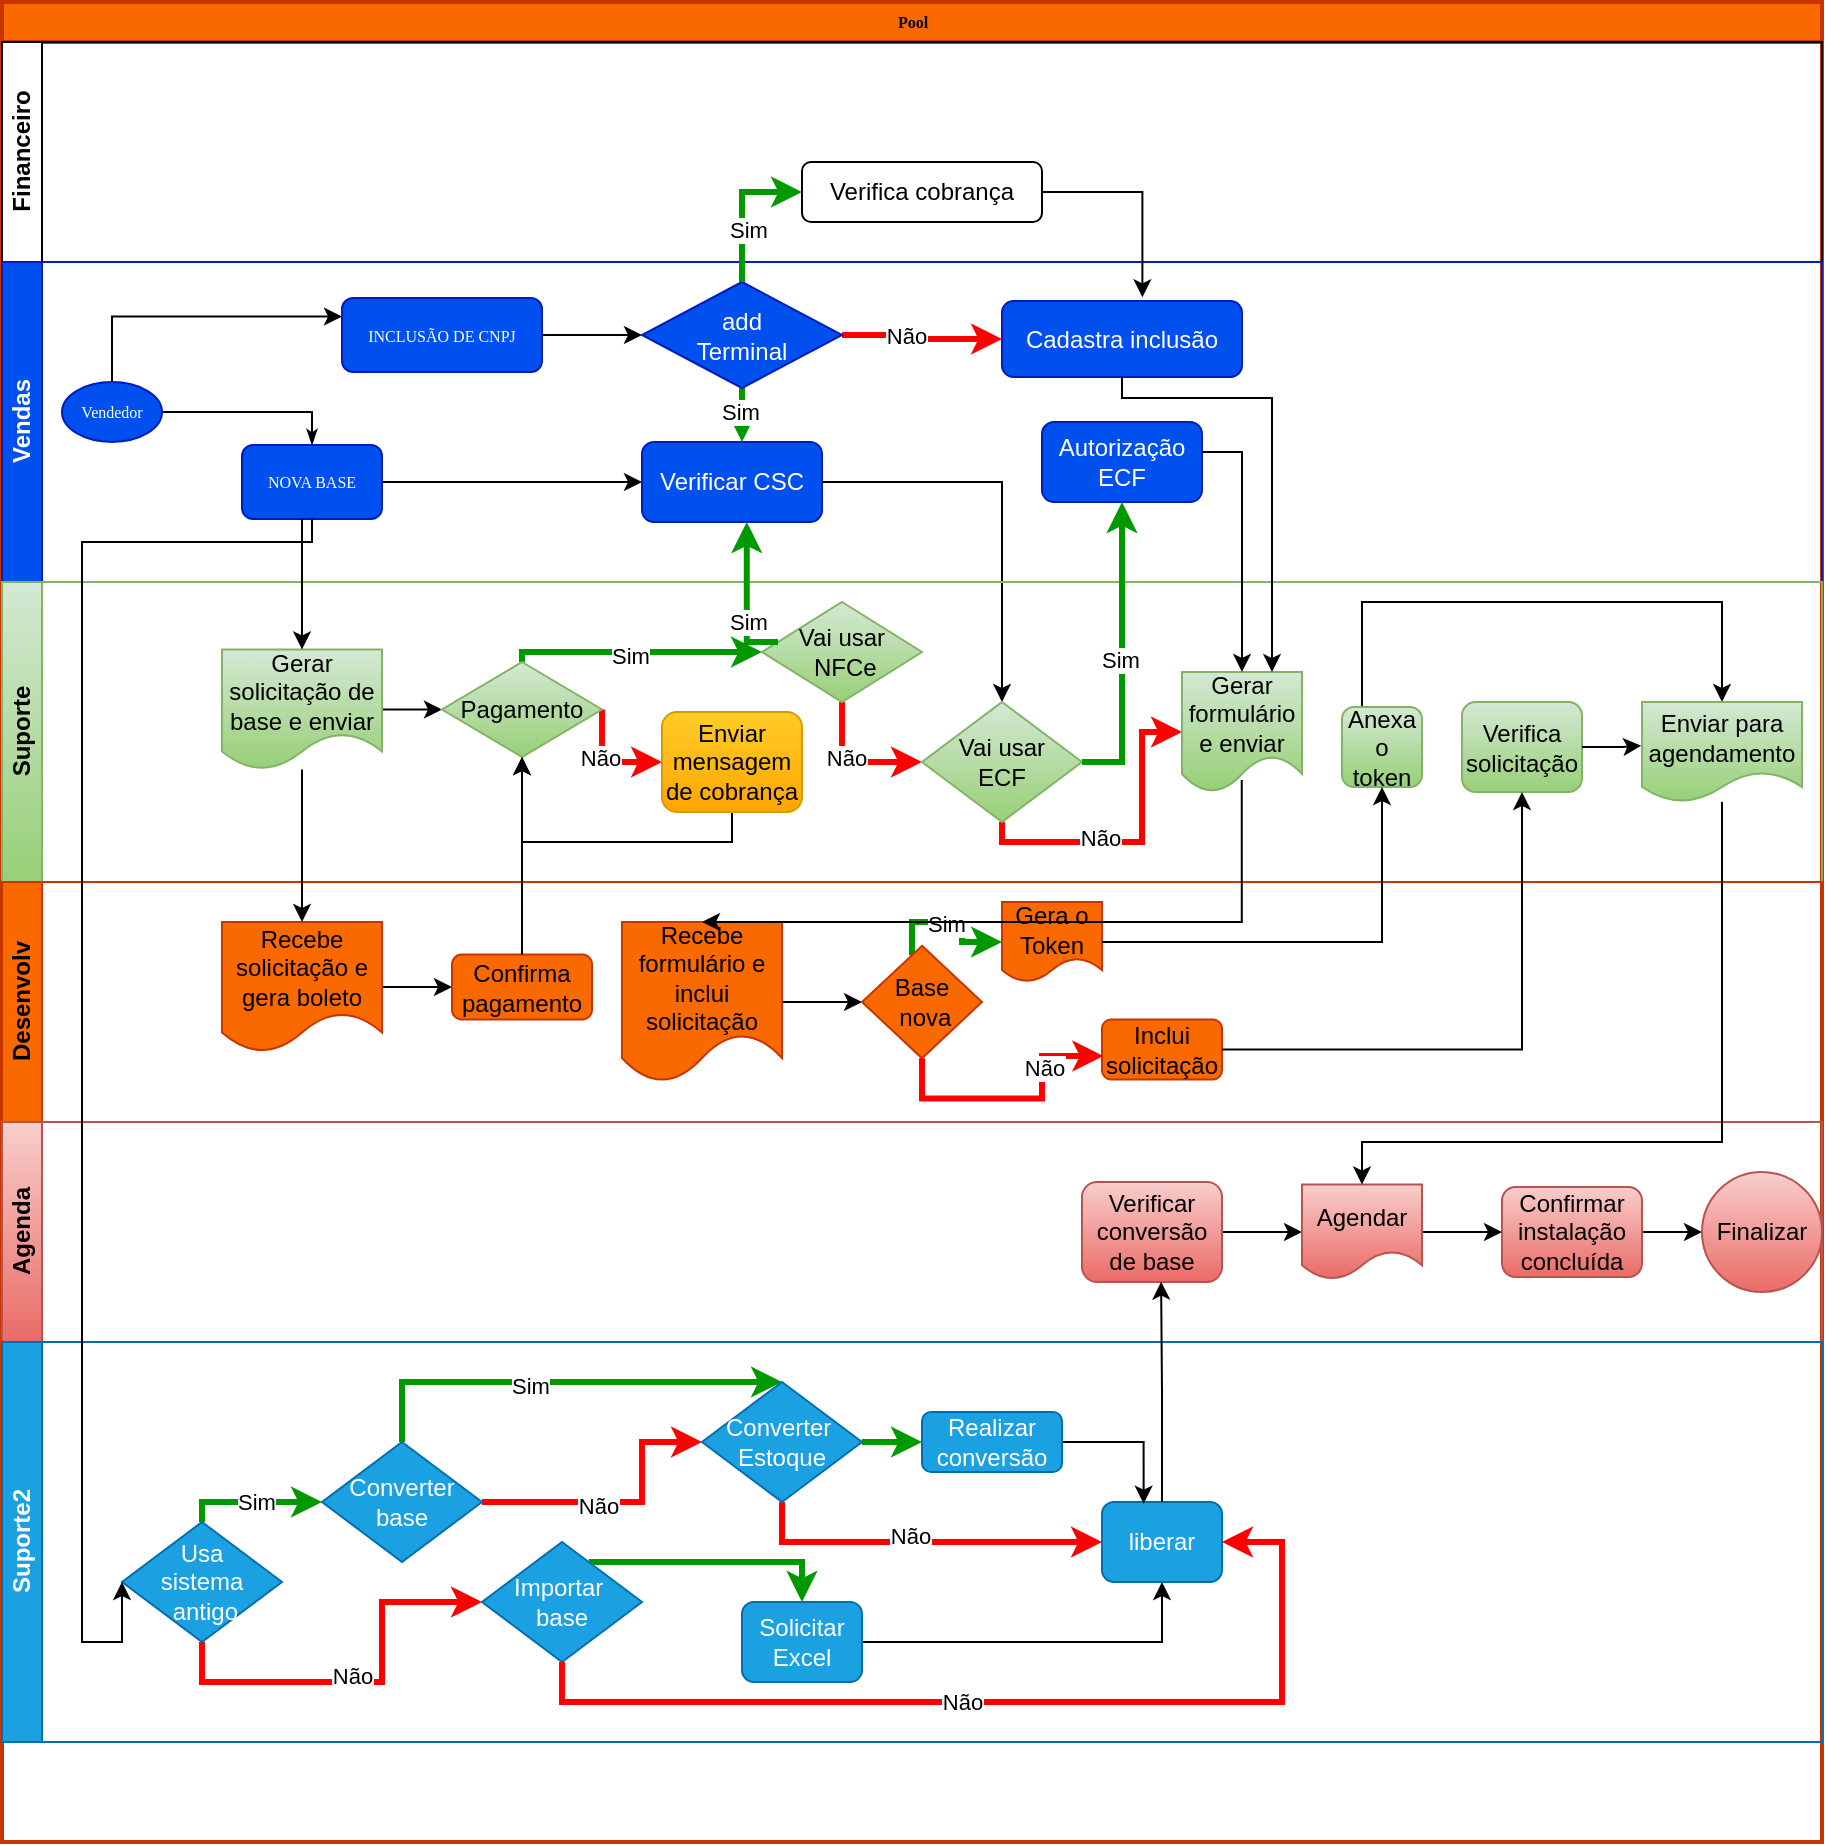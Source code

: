 <mxfile version="22.0.4" type="github">
  <diagram name="Page-1" id="c7488fd3-1785-93aa-aadb-54a6760d102a">
    <mxGraphModel dx="1018" dy="494" grid="1" gridSize="10" guides="1" tooltips="1" connect="1" arrows="1" fold="1" page="1" pageScale="1" pageWidth="1100" pageHeight="850" background="none" math="0" shadow="0">
      <root>
        <mxCell id="0" />
        <mxCell id="1" parent="0" />
        <mxCell id="2b4e8129b02d487f-1" value="Pool" style="swimlane;html=1;childLayout=stackLayout;horizontal=1;startSize=20;horizontalStack=0;rounded=0;shadow=0;labelBackgroundColor=none;strokeWidth=2;fontFamily=Verdana;fontSize=8;align=center;fillColor=#FA6800;fontColor=#000000;strokeColor=#C73500;" parent="1" vertex="1">
          <mxGeometry x="140" y="70" width="910" height="920" as="geometry">
            <mxRectangle x="180" y="70" width="60" height="20" as="alternateBounds" />
          </mxGeometry>
        </mxCell>
        <mxCell id="cbbn3TleY6cBq1pO80VD-13" value="Financeiro" style="swimlane;html=1;startSize=20;horizontal=0;" parent="2b4e8129b02d487f-1" vertex="1">
          <mxGeometry y="20" width="910" height="110" as="geometry" />
        </mxCell>
        <mxCell id="dmcIk-A7aZQFWuHRZlez-15" value="Verifica cobrança" style="rounded=1;whiteSpace=wrap;html=1;" parent="cbbn3TleY6cBq1pO80VD-13" vertex="1">
          <mxGeometry x="400" y="60" width="120" height="30" as="geometry" />
        </mxCell>
        <mxCell id="cbbn3TleY6cBq1pO80VD-1" value="Vendas" style="swimlane;html=1;startSize=20;horizontal=0;fillColor=#0050ef;strokeColor=#001DBC;fontColor=#ffffff;" parent="2b4e8129b02d487f-1" vertex="1">
          <mxGeometry y="130" width="910" height="160" as="geometry" />
        </mxCell>
        <mxCell id="cbbn3TleY6cBq1pO80VD-2" style="edgeStyle=orthogonalEdgeStyle;rounded=0;html=1;labelBackgroundColor=none;startArrow=none;startFill=0;startSize=5;endArrow=classicThin;endFill=1;endSize=5;jettySize=auto;orthogonalLoop=1;strokeWidth=1;fontFamily=Verdana;fontSize=8" parent="cbbn3TleY6cBq1pO80VD-1" source="cbbn3TleY6cBq1pO80VD-3" target="cbbn3TleY6cBq1pO80VD-4" edge="1">
          <mxGeometry relative="1" as="geometry">
            <Array as="points">
              <mxPoint x="155" y="75" />
            </Array>
          </mxGeometry>
        </mxCell>
        <mxCell id="cbbn3TleY6cBq1pO80VD-51" style="edgeStyle=orthogonalEdgeStyle;rounded=0;orthogonalLoop=1;jettySize=auto;html=1;exitX=0.5;exitY=0;exitDx=0;exitDy=0;entryX=0;entryY=0.25;entryDx=0;entryDy=0;" parent="cbbn3TleY6cBq1pO80VD-1" source="cbbn3TleY6cBq1pO80VD-3" target="cbbn3TleY6cBq1pO80VD-6" edge="1">
          <mxGeometry relative="1" as="geometry" />
        </mxCell>
        <mxCell id="cbbn3TleY6cBq1pO80VD-3" value="Vendedor" style="ellipse;whiteSpace=wrap;html=1;rounded=0;shadow=0;labelBackgroundColor=none;strokeWidth=1;fontFamily=Verdana;fontSize=8;align=center;fillColor=#0050ef;strokeColor=#001DBC;fontColor=#ffffff;" parent="cbbn3TleY6cBq1pO80VD-1" vertex="1">
          <mxGeometry x="30" y="60" width="50" height="30" as="geometry" />
        </mxCell>
        <mxCell id="cbbn3TleY6cBq1pO80VD-29" style="edgeStyle=orthogonalEdgeStyle;rounded=0;orthogonalLoop=1;jettySize=auto;html=1;entryX=0;entryY=0.5;entryDx=0;entryDy=0;" parent="cbbn3TleY6cBq1pO80VD-1" source="cbbn3TleY6cBq1pO80VD-4" target="cbbn3TleY6cBq1pO80VD-27" edge="1">
          <mxGeometry relative="1" as="geometry" />
        </mxCell>
        <mxCell id="cbbn3TleY6cBq1pO80VD-4" value="NOVA BASE" style="rounded=1;whiteSpace=wrap;html=1;shadow=0;labelBackgroundColor=none;strokeWidth=1;fontFamily=Verdana;fontSize=8;align=center;fillColor=#0050ef;strokeColor=#001DBC;fontColor=#ffffff;" parent="cbbn3TleY6cBq1pO80VD-1" vertex="1">
          <mxGeometry x="120" y="91.5" width="70" height="37" as="geometry" />
        </mxCell>
        <mxCell id="dmcIk-A7aZQFWuHRZlez-11" style="edgeStyle=orthogonalEdgeStyle;rounded=0;orthogonalLoop=1;jettySize=auto;html=1;entryX=0;entryY=0.5;entryDx=0;entryDy=0;" parent="cbbn3TleY6cBq1pO80VD-1" source="cbbn3TleY6cBq1pO80VD-6" target="dmcIk-A7aZQFWuHRZlez-10" edge="1">
          <mxGeometry relative="1" as="geometry" />
        </mxCell>
        <mxCell id="cbbn3TleY6cBq1pO80VD-6" value="INCLUSÃO DE CNPJ" style="rounded=1;whiteSpace=wrap;html=1;shadow=0;labelBackgroundColor=none;strokeWidth=1;fontFamily=Verdana;fontSize=8;align=center;fillColor=#0050ef;strokeColor=#001DBC;fontColor=#ffffff;" parent="cbbn3TleY6cBq1pO80VD-1" vertex="1">
          <mxGeometry x="170" y="18" width="100" height="37" as="geometry" />
        </mxCell>
        <mxCell id="cbbn3TleY6cBq1pO80VD-27" value="Verificar CSC" style="rounded=1;whiteSpace=wrap;html=1;fillColor=#0050ef;strokeColor=#001DBC;fontColor=#ffffff;" parent="cbbn3TleY6cBq1pO80VD-1" vertex="1">
          <mxGeometry x="320" y="90" width="90" height="40" as="geometry" />
        </mxCell>
        <mxCell id="cbbn3TleY6cBq1pO80VD-28" value="Autorização ECF" style="rounded=1;whiteSpace=wrap;html=1;fillColor=#0050ef;strokeColor=#001DBC;fontColor=#ffffff;" parent="cbbn3TleY6cBq1pO80VD-1" vertex="1">
          <mxGeometry x="520" y="80" width="80" height="40" as="geometry" />
        </mxCell>
        <mxCell id="dmcIk-A7aZQFWuHRZlez-12" style="edgeStyle=orthogonalEdgeStyle;rounded=0;orthogonalLoop=1;jettySize=auto;html=1;exitX=0.5;exitY=1;exitDx=0;exitDy=0;strokeWidth=3;strokeColor=#009900;" parent="cbbn3TleY6cBq1pO80VD-1" source="dmcIk-A7aZQFWuHRZlez-10" target="cbbn3TleY6cBq1pO80VD-27" edge="1">
          <mxGeometry relative="1" as="geometry">
            <Array as="points">
              <mxPoint x="370" y="70" />
              <mxPoint x="370" y="70" />
            </Array>
          </mxGeometry>
        </mxCell>
        <mxCell id="dmcIk-A7aZQFWuHRZlez-13" value="Sim" style="edgeLabel;html=1;align=center;verticalAlign=middle;resizable=0;points=[];" parent="dmcIk-A7aZQFWuHRZlez-12" vertex="1" connectable="0">
          <mxGeometry x="-0.135" y="-1" relative="1" as="geometry">
            <mxPoint as="offset" />
          </mxGeometry>
        </mxCell>
        <mxCell id="dmcIk-A7aZQFWuHRZlez-22" style="edgeStyle=orthogonalEdgeStyle;rounded=0;orthogonalLoop=1;jettySize=auto;html=1;strokeWidth=3;strokeColor=#FF0000;" parent="cbbn3TleY6cBq1pO80VD-1" source="dmcIk-A7aZQFWuHRZlez-10" target="dmcIk-A7aZQFWuHRZlez-21" edge="1">
          <mxGeometry relative="1" as="geometry" />
        </mxCell>
        <mxCell id="dmcIk-A7aZQFWuHRZlez-23" value="Não" style="edgeLabel;html=1;align=center;verticalAlign=middle;resizable=0;points=[];" parent="dmcIk-A7aZQFWuHRZlez-22" vertex="1" connectable="0">
          <mxGeometry x="-0.233" relative="1" as="geometry">
            <mxPoint as="offset" />
          </mxGeometry>
        </mxCell>
        <mxCell id="dmcIk-A7aZQFWuHRZlez-10" value="add&lt;br&gt;Terminal" style="rhombus;whiteSpace=wrap;html=1;fillColor=#0050ef;fontColor=#ffffff;strokeColor=#001DBC;" parent="cbbn3TleY6cBq1pO80VD-1" vertex="1">
          <mxGeometry x="320" y="10" width="100" height="53" as="geometry" />
        </mxCell>
        <mxCell id="dmcIk-A7aZQFWuHRZlez-21" value="Cadastra inclusão" style="rounded=1;whiteSpace=wrap;html=1;fillColor=#0050ef;fontColor=#ffffff;strokeColor=#001DBC;" parent="cbbn3TleY6cBq1pO80VD-1" vertex="1">
          <mxGeometry x="500" y="19.5" width="120" height="38" as="geometry" />
        </mxCell>
        <mxCell id="suQ_DmVQzd3mDS7lB8pJ-2" style="edgeStyle=orthogonalEdgeStyle;rounded=0;orthogonalLoop=1;jettySize=auto;html=1;entryX=0.5;entryY=0;entryDx=0;entryDy=0;" edge="1" parent="cbbn3TleY6cBq1pO80VD-1" source="cbbn3TleY6cBq1pO80VD-27" target="cbbn3TleY6cBq1pO80VD-61">
          <mxGeometry relative="1" as="geometry">
            <Array as="points">
              <mxPoint x="500" y="110" />
            </Array>
          </mxGeometry>
        </mxCell>
        <mxCell id="2b4e8129b02d487f-2" value="Suporte" style="swimlane;html=1;startSize=20;horizontal=0;fillColor=#d5e8d4;strokeColor=#82b366;gradientColor=#97d077;" parent="2b4e8129b02d487f-1" vertex="1">
          <mxGeometry y="290" width="910" height="150" as="geometry" />
        </mxCell>
        <mxCell id="cbbn3TleY6cBq1pO80VD-43" style="edgeStyle=orthogonalEdgeStyle;rounded=0;orthogonalLoop=1;jettySize=auto;html=1;entryX=0;entryY=0.5;entryDx=0;entryDy=0;" parent="2b4e8129b02d487f-2" source="cbbn3TleY6cBq1pO80VD-39" target="cbbn3TleY6cBq1pO80VD-42" edge="1">
          <mxGeometry relative="1" as="geometry" />
        </mxCell>
        <mxCell id="cbbn3TleY6cBq1pO80VD-39" value="Gerar solicitação de base e enviar" style="shape=document;whiteSpace=wrap;html=1;boundedLbl=1;fillColor=#d5e8d4;strokeColor=#82b366;gradientColor=#97d077;" parent="2b4e8129b02d487f-2" vertex="1">
          <mxGeometry x="110" y="33.75" width="80" height="60" as="geometry" />
        </mxCell>
        <mxCell id="cbbn3TleY6cBq1pO80VD-54" style="edgeStyle=orthogonalEdgeStyle;rounded=0;orthogonalLoop=1;jettySize=auto;html=1;exitX=1;exitY=0.5;exitDx=0;exitDy=0;entryX=0;entryY=0.5;entryDx=0;entryDy=0;strokeWidth=3;strokeColor=#ff0000;" parent="2b4e8129b02d487f-2" source="cbbn3TleY6cBq1pO80VD-42" target="cbbn3TleY6cBq1pO80VD-53" edge="1">
          <mxGeometry relative="1" as="geometry">
            <Array as="points">
              <mxPoint x="300" y="90" />
            </Array>
          </mxGeometry>
        </mxCell>
        <mxCell id="cbbn3TleY6cBq1pO80VD-55" value="Não" style="edgeLabel;html=1;align=center;verticalAlign=middle;resizable=0;points=[];" parent="cbbn3TleY6cBq1pO80VD-54" vertex="1" connectable="0">
          <mxGeometry x="-0.157" y="-1" relative="1" as="geometry">
            <mxPoint as="offset" />
          </mxGeometry>
        </mxCell>
        <mxCell id="cbbn3TleY6cBq1pO80VD-60" style="edgeStyle=orthogonalEdgeStyle;rounded=0;orthogonalLoop=1;jettySize=auto;html=1;entryX=0;entryY=0.5;entryDx=0;entryDy=0;strokeWidth=3;strokeColor=#009900;" parent="2b4e8129b02d487f-2" source="cbbn3TleY6cBq1pO80VD-42" target="cbbn3TleY6cBq1pO80VD-56" edge="1">
          <mxGeometry relative="1" as="geometry">
            <Array as="points">
              <mxPoint x="260" y="35" />
            </Array>
          </mxGeometry>
        </mxCell>
        <mxCell id="cbbn3TleY6cBq1pO80VD-104" value="Sim" style="edgeLabel;html=1;align=center;verticalAlign=middle;resizable=0;points=[];" parent="cbbn3TleY6cBq1pO80VD-60" vertex="1" connectable="0">
          <mxGeometry x="-0.061" y="-2" relative="1" as="geometry">
            <mxPoint as="offset" />
          </mxGeometry>
        </mxCell>
        <mxCell id="cbbn3TleY6cBq1pO80VD-42" value="Pagamento" style="rhombus;whiteSpace=wrap;html=1;fillColor=#d5e8d4;strokeColor=#82b366;gradientColor=#97d077;" parent="2b4e8129b02d487f-2" vertex="1">
          <mxGeometry x="220" y="40" width="80" height="47.5" as="geometry" />
        </mxCell>
        <mxCell id="suQ_DmVQzd3mDS7lB8pJ-1" style="edgeStyle=orthogonalEdgeStyle;rounded=0;orthogonalLoop=1;jettySize=auto;html=1;entryX=0.5;entryY=1;entryDx=0;entryDy=0;strokeColor=#000000;" edge="1" parent="2b4e8129b02d487f-2" source="cbbn3TleY6cBq1pO80VD-53" target="cbbn3TleY6cBq1pO80VD-42">
          <mxGeometry relative="1" as="geometry">
            <Array as="points">
              <mxPoint x="365" y="130" />
              <mxPoint x="260" y="130" />
            </Array>
          </mxGeometry>
        </mxCell>
        <mxCell id="cbbn3TleY6cBq1pO80VD-53" value="Enviar mensagem de cobrança" style="rounded=1;whiteSpace=wrap;html=1;fillColor=#ffcd28;strokeColor=#d79b00;gradientColor=#ffa500;" parent="2b4e8129b02d487f-2" vertex="1">
          <mxGeometry x="330" y="65" width="70" height="50" as="geometry" />
        </mxCell>
        <mxCell id="cbbn3TleY6cBq1pO80VD-63" style="edgeStyle=orthogonalEdgeStyle;rounded=0;orthogonalLoop=1;jettySize=auto;html=1;strokeWidth=3;strokeColor=#ff0000;" parent="2b4e8129b02d487f-2" source="cbbn3TleY6cBq1pO80VD-56" target="cbbn3TleY6cBq1pO80VD-61" edge="1">
          <mxGeometry relative="1" as="geometry">
            <Array as="points">
              <mxPoint x="420" y="90" />
            </Array>
          </mxGeometry>
        </mxCell>
        <mxCell id="cbbn3TleY6cBq1pO80VD-64" value="Não" style="edgeLabel;html=1;align=center;verticalAlign=middle;resizable=0;points=[];" parent="cbbn3TleY6cBq1pO80VD-63" vertex="1" connectable="0">
          <mxGeometry x="-0.08" y="2" relative="1" as="geometry">
            <mxPoint as="offset" />
          </mxGeometry>
        </mxCell>
        <mxCell id="cbbn3TleY6cBq1pO80VD-56" value="Vai usar&lt;br&gt;&amp;nbsp;NFCe" style="rhombus;whiteSpace=wrap;html=1;fillColor=#d5e8d4;strokeColor=#82b366;gradientColor=#97d077;" parent="2b4e8129b02d487f-2" vertex="1">
          <mxGeometry x="380" y="10" width="80" height="50" as="geometry" />
        </mxCell>
        <mxCell id="cbbn3TleY6cBq1pO80VD-110" style="edgeStyle=orthogonalEdgeStyle;rounded=0;orthogonalLoop=1;jettySize=auto;html=1;entryX=0;entryY=0.5;entryDx=0;entryDy=0;strokeWidth=3;strokeColor=#ff0000;" parent="2b4e8129b02d487f-2" source="cbbn3TleY6cBq1pO80VD-61" target="cbbn3TleY6cBq1pO80VD-74" edge="1">
          <mxGeometry relative="1" as="geometry">
            <Array as="points">
              <mxPoint x="500" y="130" />
              <mxPoint x="570" y="130" />
              <mxPoint x="570" y="75" />
            </Array>
          </mxGeometry>
        </mxCell>
        <mxCell id="cbbn3TleY6cBq1pO80VD-111" value="Não" style="edgeLabel;html=1;align=center;verticalAlign=middle;resizable=0;points=[];" parent="cbbn3TleY6cBq1pO80VD-110" vertex="1" connectable="0">
          <mxGeometry x="-0.237" y="2" relative="1" as="geometry">
            <mxPoint as="offset" />
          </mxGeometry>
        </mxCell>
        <mxCell id="cbbn3TleY6cBq1pO80VD-61" value="Vai usar&lt;br&gt;ECF" style="rhombus;whiteSpace=wrap;html=1;fillColor=#d5e8d4;strokeColor=#82b366;gradientColor=#97d077;" parent="2b4e8129b02d487f-2" vertex="1">
          <mxGeometry x="460" y="60" width="80" height="60" as="geometry" />
        </mxCell>
        <mxCell id="cbbn3TleY6cBq1pO80VD-74" value="Gerar formulário e enviar" style="shape=document;whiteSpace=wrap;html=1;boundedLbl=1;fillColor=#d5e8d4;strokeColor=#82b366;gradientColor=#97d077;" parent="2b4e8129b02d487f-2" vertex="1">
          <mxGeometry x="590" y="45" width="60" height="60" as="geometry" />
        </mxCell>
        <mxCell id="cbbn3TleY6cBq1pO80VD-95" style="edgeStyle=orthogonalEdgeStyle;rounded=0;orthogonalLoop=1;jettySize=auto;html=1;entryX=0.5;entryY=0;entryDx=0;entryDy=0;" parent="2b4e8129b02d487f-2" source="cbbn3TleY6cBq1pO80VD-89" target="cbbn3TleY6cBq1pO80VD-94" edge="1">
          <mxGeometry relative="1" as="geometry">
            <Array as="points">
              <mxPoint x="680" y="10" />
              <mxPoint x="860" y="10" />
            </Array>
          </mxGeometry>
        </mxCell>
        <mxCell id="cbbn3TleY6cBq1pO80VD-89" value="Anexa o token" style="rounded=1;whiteSpace=wrap;html=1;fillColor=#d5e8d4;strokeColor=#82b366;gradientColor=#97d077;" parent="2b4e8129b02d487f-2" vertex="1">
          <mxGeometry x="670" y="62.5" width="40" height="40" as="geometry" />
        </mxCell>
        <mxCell id="cbbn3TleY6cBq1pO80VD-92" value="Verifica solicitação" style="rounded=1;whiteSpace=wrap;html=1;fillColor=#d5e8d4;gradientColor=#97d077;strokeColor=#82b366;" parent="2b4e8129b02d487f-2" vertex="1">
          <mxGeometry x="730" y="60" width="60" height="45" as="geometry" />
        </mxCell>
        <mxCell id="cbbn3TleY6cBq1pO80VD-94" value="Enviar para agendamento" style="shape=document;whiteSpace=wrap;html=1;boundedLbl=1;fillColor=#d5e8d4;gradientColor=#97d077;strokeColor=#82b366;" parent="2b4e8129b02d487f-2" vertex="1">
          <mxGeometry x="820" y="60" width="80" height="50" as="geometry" />
        </mxCell>
        <mxCell id="cbbn3TleY6cBq1pO80VD-97" style="edgeStyle=orthogonalEdgeStyle;rounded=0;orthogonalLoop=1;jettySize=auto;html=1;entryX=-0.005;entryY=0.437;entryDx=0;entryDy=0;entryPerimeter=0;" parent="2b4e8129b02d487f-2" source="cbbn3TleY6cBq1pO80VD-92" target="cbbn3TleY6cBq1pO80VD-94" edge="1">
          <mxGeometry relative="1" as="geometry" />
        </mxCell>
        <mxCell id="dmcIk-A7aZQFWuHRZlez-29" style="edgeStyle=orthogonalEdgeStyle;rounded=0;orthogonalLoop=1;jettySize=auto;html=1;" parent="2b4e8129b02d487f-2" target="cbbn3TleY6cBq1pO80VD-74" edge="1">
          <mxGeometry relative="1" as="geometry">
            <mxPoint x="600" y="-64.98" as="sourcePoint" />
            <mxPoint x="620" y="45.0" as="targetPoint" />
            <Array as="points">
              <mxPoint x="620" y="-65" />
            </Array>
          </mxGeometry>
        </mxCell>
        <mxCell id="2b4e8129b02d487f-3" value="Desenvolv" style="swimlane;html=1;startSize=20;horizontal=0;fillColor=#FA6800;fontColor=#000000;strokeColor=#C73500;" parent="2b4e8129b02d487f-1" vertex="1">
          <mxGeometry y="440" width="910" height="120" as="geometry" />
        </mxCell>
        <mxCell id="cbbn3TleY6cBq1pO80VD-48" style="edgeStyle=orthogonalEdgeStyle;rounded=0;orthogonalLoop=1;jettySize=auto;html=1;entryX=0;entryY=0.5;entryDx=0;entryDy=0;" parent="2b4e8129b02d487f-3" source="cbbn3TleY6cBq1pO80VD-44" target="cbbn3TleY6cBq1pO80VD-46" edge="1">
          <mxGeometry relative="1" as="geometry" />
        </mxCell>
        <mxCell id="cbbn3TleY6cBq1pO80VD-44" value="Recebe solicitação e gera boleto" style="shape=document;whiteSpace=wrap;html=1;boundedLbl=1;fillColor=#fa6800;strokeColor=#C73500;fontColor=#000000;" parent="2b4e8129b02d487f-3" vertex="1">
          <mxGeometry x="110" y="20" width="80" height="65" as="geometry" />
        </mxCell>
        <mxCell id="cbbn3TleY6cBq1pO80VD-46" value="Confirma pagamento" style="rounded=1;whiteSpace=wrap;html=1;fillColor=#fa6800;strokeColor=#C73500;fontColor=#000000;" parent="2b4e8129b02d487f-3" vertex="1">
          <mxGeometry x="225" y="36.25" width="70" height="32.5" as="geometry" />
        </mxCell>
        <mxCell id="cbbn3TleY6cBq1pO80VD-78" style="edgeStyle=orthogonalEdgeStyle;rounded=0;orthogonalLoop=1;jettySize=auto;html=1;entryX=0;entryY=0.5;entryDx=0;entryDy=0;" parent="2b4e8129b02d487f-3" source="cbbn3TleY6cBq1pO80VD-75" target="cbbn3TleY6cBq1pO80VD-77" edge="1">
          <mxGeometry relative="1" as="geometry" />
        </mxCell>
        <mxCell id="cbbn3TleY6cBq1pO80VD-75" value="Recebe formulário e inclui solicitação" style="shape=document;whiteSpace=wrap;html=1;boundedLbl=1;fillColor=#fa6800;strokeColor=#C73500;fontColor=#000000;" parent="2b4e8129b02d487f-3" vertex="1">
          <mxGeometry x="310" y="20" width="80" height="80" as="geometry" />
        </mxCell>
        <mxCell id="cbbn3TleY6cBq1pO80VD-83" style="edgeStyle=orthogonalEdgeStyle;rounded=0;orthogonalLoop=1;jettySize=auto;html=1;entryX=0;entryY=0.5;entryDx=0;entryDy=0;strokeWidth=3;strokeColor=#009900;" parent="2b4e8129b02d487f-3" source="cbbn3TleY6cBq1pO80VD-77" target="cbbn3TleY6cBq1pO80VD-80" edge="1">
          <mxGeometry relative="1" as="geometry">
            <Array as="points">
              <mxPoint x="455" y="20" />
              <mxPoint x="480" y="20" />
              <mxPoint x="480" y="30" />
            </Array>
          </mxGeometry>
        </mxCell>
        <mxCell id="cbbn3TleY6cBq1pO80VD-86" value="Sim" style="edgeLabel;html=1;align=center;verticalAlign=middle;resizable=0;points=[];" parent="cbbn3TleY6cBq1pO80VD-83" vertex="1" connectable="0">
          <mxGeometry x="-0.067" y="-1" relative="1" as="geometry">
            <mxPoint as="offset" />
          </mxGeometry>
        </mxCell>
        <mxCell id="cbbn3TleY6cBq1pO80VD-77" value="Base&lt;br&gt;&amp;nbsp;nova" style="rhombus;whiteSpace=wrap;html=1;fillColor=#fa6800;strokeColor=#C73500;fontColor=#000000;" parent="2b4e8129b02d487f-3" vertex="1">
          <mxGeometry x="430" y="31.88" width="60" height="56.25" as="geometry" />
        </mxCell>
        <mxCell id="cbbn3TleY6cBq1pO80VD-80" value="Gera o Token" style="shape=document;whiteSpace=wrap;html=1;boundedLbl=1;fillColor=#fa6800;strokeColor=#C73500;fontColor=#000000;" parent="2b4e8129b02d487f-3" vertex="1">
          <mxGeometry x="500" y="10" width="50" height="40" as="geometry" />
        </mxCell>
        <mxCell id="cbbn3TleY6cBq1pO80VD-85" value="Inclui solicitação" style="rounded=1;whiteSpace=wrap;html=1;fillColor=#fa6800;strokeColor=#C73500;fontColor=#000000;" parent="2b4e8129b02d487f-3" vertex="1">
          <mxGeometry x="550" y="68.75" width="60" height="30" as="geometry" />
        </mxCell>
        <mxCell id="cbbn3TleY6cBq1pO80VD-87" style="edgeStyle=orthogonalEdgeStyle;rounded=0;orthogonalLoop=1;jettySize=auto;html=1;exitX=0.5;exitY=1;exitDx=0;exitDy=0;entryX=0.011;entryY=0.608;entryDx=0;entryDy=0;entryPerimeter=0;strokeWidth=3;strokeColor=#ff0000;" parent="2b4e8129b02d487f-3" source="cbbn3TleY6cBq1pO80VD-77" target="cbbn3TleY6cBq1pO80VD-85" edge="1">
          <mxGeometry relative="1" as="geometry" />
        </mxCell>
        <mxCell id="cbbn3TleY6cBq1pO80VD-88" value="Não" style="edgeLabel;html=1;align=center;verticalAlign=middle;resizable=0;points=[];" parent="cbbn3TleY6cBq1pO80VD-87" vertex="1" connectable="0">
          <mxGeometry x="0.457" y="-1" relative="1" as="geometry">
            <mxPoint as="offset" />
          </mxGeometry>
        </mxCell>
        <mxCell id="cbbn3TleY6cBq1pO80VD-40" style="edgeStyle=orthogonalEdgeStyle;rounded=0;orthogonalLoop=1;jettySize=auto;html=1;entryX=0.5;entryY=0;entryDx=0;entryDy=0;" parent="2b4e8129b02d487f-1" source="cbbn3TleY6cBq1pO80VD-4" target="cbbn3TleY6cBq1pO80VD-39" edge="1">
          <mxGeometry relative="1" as="geometry">
            <Array as="points">
              <mxPoint x="150" y="290" />
              <mxPoint x="150" y="290" />
            </Array>
          </mxGeometry>
        </mxCell>
        <mxCell id="cbbn3TleY6cBq1pO80VD-45" style="edgeStyle=orthogonalEdgeStyle;rounded=0;orthogonalLoop=1;jettySize=auto;html=1;entryX=0.5;entryY=0;entryDx=0;entryDy=0;" parent="2b4e8129b02d487f-1" source="cbbn3TleY6cBq1pO80VD-39" target="cbbn3TleY6cBq1pO80VD-44" edge="1">
          <mxGeometry relative="1" as="geometry" />
        </mxCell>
        <mxCell id="cbbn3TleY6cBq1pO80VD-49" style="edgeStyle=orthogonalEdgeStyle;rounded=0;orthogonalLoop=1;jettySize=auto;html=1;" parent="2b4e8129b02d487f-1" source="cbbn3TleY6cBq1pO80VD-46" target="cbbn3TleY6cBq1pO80VD-42" edge="1">
          <mxGeometry relative="1" as="geometry" />
        </mxCell>
        <mxCell id="cbbn3TleY6cBq1pO80VD-70" style="edgeStyle=orthogonalEdgeStyle;rounded=0;orthogonalLoop=1;jettySize=auto;html=1;exitX=1;exitY=0.5;exitDx=0;exitDy=0;entryX=0.5;entryY=1;entryDx=0;entryDy=0;strokeWidth=3;strokeColor=#009900;" parent="2b4e8129b02d487f-1" source="cbbn3TleY6cBq1pO80VD-61" target="cbbn3TleY6cBq1pO80VD-28" edge="1">
          <mxGeometry relative="1" as="geometry" />
        </mxCell>
        <mxCell id="cbbn3TleY6cBq1pO80VD-71" value="Sim" style="edgeLabel;html=1;align=center;verticalAlign=middle;resizable=0;points=[];" parent="cbbn3TleY6cBq1pO80VD-70" vertex="1" connectable="0">
          <mxGeometry x="-0.048" y="1" relative="1" as="geometry">
            <mxPoint as="offset" />
          </mxGeometry>
        </mxCell>
        <mxCell id="cbbn3TleY6cBq1pO80VD-76" style="edgeStyle=orthogonalEdgeStyle;rounded=0;orthogonalLoop=1;jettySize=auto;html=1;entryX=0.5;entryY=0;entryDx=0;entryDy=0;exitX=0.498;exitY=0.901;exitDx=0;exitDy=0;exitPerimeter=0;" parent="2b4e8129b02d487f-1" source="cbbn3TleY6cBq1pO80VD-74" target="cbbn3TleY6cBq1pO80VD-75" edge="1">
          <mxGeometry relative="1" as="geometry">
            <Array as="points">
              <mxPoint x="620" y="460" />
              <mxPoint x="350" y="460" />
            </Array>
          </mxGeometry>
        </mxCell>
        <mxCell id="cbbn3TleY6cBq1pO80VD-90" style="edgeStyle=orthogonalEdgeStyle;rounded=0;orthogonalLoop=1;jettySize=auto;html=1;entryX=0.5;entryY=1;entryDx=0;entryDy=0;" parent="2b4e8129b02d487f-1" source="cbbn3TleY6cBq1pO80VD-80" target="cbbn3TleY6cBq1pO80VD-89" edge="1">
          <mxGeometry relative="1" as="geometry" />
        </mxCell>
        <mxCell id="cbbn3TleY6cBq1pO80VD-96" style="edgeStyle=orthogonalEdgeStyle;rounded=0;orthogonalLoop=1;jettySize=auto;html=1;entryX=0.5;entryY=1;entryDx=0;entryDy=0;" parent="2b4e8129b02d487f-1" source="cbbn3TleY6cBq1pO80VD-85" target="cbbn3TleY6cBq1pO80VD-92" edge="1">
          <mxGeometry relative="1" as="geometry" />
        </mxCell>
        <mxCell id="cbbn3TleY6cBq1pO80VD-31" value="Agenda" style="swimlane;html=1;startSize=20;horizontal=0;fillColor=#f8cecc;gradientColor=#ea6b66;strokeColor=#b85450;" parent="2b4e8129b02d487f-1" vertex="1">
          <mxGeometry y="560" width="910" height="110" as="geometry" />
        </mxCell>
        <mxCell id="suQ_DmVQzd3mDS7lB8pJ-10" value="" style="edgeStyle=orthogonalEdgeStyle;rounded=0;orthogonalLoop=1;jettySize=auto;html=1;" edge="1" parent="cbbn3TleY6cBq1pO80VD-31" source="cbbn3TleY6cBq1pO80VD-91" target="suQ_DmVQzd3mDS7lB8pJ-7">
          <mxGeometry relative="1" as="geometry" />
        </mxCell>
        <mxCell id="cbbn3TleY6cBq1pO80VD-91" value="Verificar conversão de base" style="rounded=1;whiteSpace=wrap;html=1;fillColor=#f8cecc;gradientColor=#ea6b66;strokeColor=#b85450;" parent="cbbn3TleY6cBq1pO80VD-31" vertex="1">
          <mxGeometry x="540" y="30" width="70" height="50" as="geometry" />
        </mxCell>
        <mxCell id="cbbn3TleY6cBq1pO80VD-109" style="edgeStyle=orthogonalEdgeStyle;rounded=0;orthogonalLoop=1;jettySize=auto;html=1;entryX=0;entryY=0.5;entryDx=0;entryDy=0;" parent="cbbn3TleY6cBq1pO80VD-31" source="cbbn3TleY6cBq1pO80VD-98" target="cbbn3TleY6cBq1pO80VD-99" edge="1">
          <mxGeometry relative="1" as="geometry" />
        </mxCell>
        <mxCell id="cbbn3TleY6cBq1pO80VD-98" value="Confirmar instalação concluída" style="rounded=1;whiteSpace=wrap;html=1;fillColor=#f8cecc;gradientColor=#ea6b66;strokeColor=#b85450;" parent="cbbn3TleY6cBq1pO80VD-31" vertex="1">
          <mxGeometry x="750" y="32.5" width="70" height="45" as="geometry" />
        </mxCell>
        <mxCell id="cbbn3TleY6cBq1pO80VD-99" value="Finalizar" style="ellipse;whiteSpace=wrap;html=1;aspect=fixed;fillColor=#f8cecc;gradientColor=#ea6b66;strokeColor=#b85450;" parent="cbbn3TleY6cBq1pO80VD-31" vertex="1">
          <mxGeometry x="850" y="25" width="60" height="60" as="geometry" />
        </mxCell>
        <mxCell id="suQ_DmVQzd3mDS7lB8pJ-9" value="" style="edgeStyle=orthogonalEdgeStyle;rounded=0;orthogonalLoop=1;jettySize=auto;html=1;" edge="1" parent="cbbn3TleY6cBq1pO80VD-31" source="suQ_DmVQzd3mDS7lB8pJ-7" target="cbbn3TleY6cBq1pO80VD-98">
          <mxGeometry relative="1" as="geometry" />
        </mxCell>
        <mxCell id="suQ_DmVQzd3mDS7lB8pJ-7" value="Agendar" style="shape=document;whiteSpace=wrap;html=1;boundedLbl=1;fillColor=#f8cecc;strokeColor=#b85450;gradientColor=#ea6b66;" vertex="1" parent="cbbn3TleY6cBq1pO80VD-31">
          <mxGeometry x="650" y="31.25" width="60" height="47.5" as="geometry" />
        </mxCell>
        <mxCell id="2b4e8129b02d487f-4" value="Suporte2" style="swimlane;html=1;startSize=20;horizontal=0;fillColor=#1ba1e2;fontColor=#ffffff;strokeColor=#006EAF;" parent="2b4e8129b02d487f-1" vertex="1">
          <mxGeometry y="670" width="910" height="200" as="geometry" />
        </mxCell>
        <mxCell id="cbbn3TleY6cBq1pO80VD-117" style="edgeStyle=orthogonalEdgeStyle;rounded=0;orthogonalLoop=1;jettySize=auto;html=1;entryX=0;entryY=0.5;entryDx=0;entryDy=0;strokeWidth=3;strokeColor=#009900;" parent="2b4e8129b02d487f-4" source="cbbn3TleY6cBq1pO80VD-112" target="cbbn3TleY6cBq1pO80VD-113" edge="1">
          <mxGeometry relative="1" as="geometry">
            <Array as="points">
              <mxPoint x="100" y="80" />
              <mxPoint x="160" y="80" />
            </Array>
          </mxGeometry>
        </mxCell>
        <mxCell id="cbbn3TleY6cBq1pO80VD-123" value="Sim" style="edgeLabel;html=1;align=center;verticalAlign=middle;resizable=0;points=[];" parent="cbbn3TleY6cBq1pO80VD-117" vertex="1" connectable="0">
          <mxGeometry x="0.056" relative="1" as="geometry">
            <mxPoint as="offset" />
          </mxGeometry>
        </mxCell>
        <mxCell id="cbbn3TleY6cBq1pO80VD-122" style="edgeStyle=orthogonalEdgeStyle;rounded=0;orthogonalLoop=1;jettySize=auto;html=1;exitX=0.5;exitY=1;exitDx=0;exitDy=0;entryX=0;entryY=0.5;entryDx=0;entryDy=0;strokeWidth=3;strokeColor=#ff0000;" parent="2b4e8129b02d487f-4" source="cbbn3TleY6cBq1pO80VD-112" target="cbbn3TleY6cBq1pO80VD-114" edge="1">
          <mxGeometry relative="1" as="geometry" />
        </mxCell>
        <mxCell id="dmcIk-A7aZQFWuHRZlez-3" value="Não" style="edgeLabel;html=1;align=center;verticalAlign=middle;resizable=0;points=[];" parent="cbbn3TleY6cBq1pO80VD-122" vertex="1" connectable="0">
          <mxGeometry x="-0.05" y="3" relative="1" as="geometry">
            <mxPoint as="offset" />
          </mxGeometry>
        </mxCell>
        <mxCell id="cbbn3TleY6cBq1pO80VD-112" value="Usa &lt;br&gt;sistema&lt;br&gt;&amp;nbsp;antigo" style="rhombus;whiteSpace=wrap;html=1;fillColor=#1ba1e2;fontColor=#ffffff;strokeColor=#006EAF;" parent="2b4e8129b02d487f-4" vertex="1">
          <mxGeometry x="60" y="90" width="80" height="60" as="geometry" />
        </mxCell>
        <mxCell id="cbbn3TleY6cBq1pO80VD-119" style="edgeStyle=orthogonalEdgeStyle;rounded=0;orthogonalLoop=1;jettySize=auto;html=1;exitX=0.5;exitY=0;exitDx=0;exitDy=0;strokeWidth=3;strokeColor=#009900;entryX=0.5;entryY=0;entryDx=0;entryDy=0;" parent="2b4e8129b02d487f-4" source="cbbn3TleY6cBq1pO80VD-113" target="cbbn3TleY6cBq1pO80VD-115" edge="1">
          <mxGeometry relative="1" as="geometry">
            <Array as="points">
              <mxPoint x="200" y="20" />
            </Array>
            <mxPoint x="250" y="20" as="targetPoint" />
          </mxGeometry>
        </mxCell>
        <mxCell id="cbbn3TleY6cBq1pO80VD-124" value="Sim" style="edgeLabel;html=1;align=center;verticalAlign=middle;resizable=0;points=[];" parent="cbbn3TleY6cBq1pO80VD-119" vertex="1" connectable="0">
          <mxGeometry x="-0.147" y="-2" relative="1" as="geometry">
            <mxPoint as="offset" />
          </mxGeometry>
        </mxCell>
        <mxCell id="dmcIk-A7aZQFWuHRZlez-7" style="edgeStyle=orthogonalEdgeStyle;rounded=0;orthogonalLoop=1;jettySize=auto;html=1;strokeWidth=3;strokeColor=#FF0000;" parent="2b4e8129b02d487f-4" source="cbbn3TleY6cBq1pO80VD-113" target="cbbn3TleY6cBq1pO80VD-115" edge="1">
          <mxGeometry relative="1" as="geometry">
            <Array as="points">
              <mxPoint x="320" y="80" />
              <mxPoint x="320" y="50" />
            </Array>
          </mxGeometry>
        </mxCell>
        <mxCell id="dmcIk-A7aZQFWuHRZlez-8" value="Não" style="edgeLabel;html=1;align=center;verticalAlign=middle;resizable=0;points=[];" parent="dmcIk-A7aZQFWuHRZlez-7" vertex="1" connectable="0">
          <mxGeometry x="-0.179" y="-2" relative="1" as="geometry">
            <mxPoint as="offset" />
          </mxGeometry>
        </mxCell>
        <mxCell id="cbbn3TleY6cBq1pO80VD-113" value="Converter&lt;br&gt;base" style="rhombus;whiteSpace=wrap;html=1;fillColor=#1ba1e2;fontColor=#ffffff;strokeColor=#006EAF;" parent="2b4e8129b02d487f-4" vertex="1">
          <mxGeometry x="160" y="50" width="80" height="60" as="geometry" />
        </mxCell>
        <mxCell id="cbbn3TleY6cBq1pO80VD-138" style="edgeStyle=orthogonalEdgeStyle;rounded=0;orthogonalLoop=1;jettySize=auto;html=1;entryX=0.5;entryY=0;entryDx=0;entryDy=0;strokeWidth=3;strokeColor=#009900;" parent="2b4e8129b02d487f-4" source="cbbn3TleY6cBq1pO80VD-114" target="cbbn3TleY6cBq1pO80VD-116" edge="1">
          <mxGeometry relative="1" as="geometry">
            <Array as="points">
              <mxPoint x="400" y="110" />
            </Array>
          </mxGeometry>
        </mxCell>
        <mxCell id="cbbn3TleY6cBq1pO80VD-114" value="Importar&amp;nbsp;&lt;br&gt;base" style="rhombus;whiteSpace=wrap;html=1;fillColor=#1ba1e2;fontColor=#ffffff;strokeColor=#006EAF;" parent="2b4e8129b02d487f-4" vertex="1">
          <mxGeometry x="240" y="100" width="80" height="60" as="geometry" />
        </mxCell>
        <mxCell id="cbbn3TleY6cBq1pO80VD-135" style="edgeStyle=orthogonalEdgeStyle;rounded=0;orthogonalLoop=1;jettySize=auto;html=1;strokeWidth=3;strokeColor=#009900;" parent="2b4e8129b02d487f-4" source="cbbn3TleY6cBq1pO80VD-115" target="cbbn3TleY6cBq1pO80VD-133" edge="1">
          <mxGeometry relative="1" as="geometry" />
        </mxCell>
        <mxCell id="cbbn3TleY6cBq1pO80VD-142" style="edgeStyle=orthogonalEdgeStyle;rounded=0;orthogonalLoop=1;jettySize=auto;html=1;entryX=0;entryY=0.5;entryDx=0;entryDy=0;strokeWidth=3;strokeColor=#ff0000;" parent="2b4e8129b02d487f-4" source="cbbn3TleY6cBq1pO80VD-115" target="cbbn3TleY6cBq1pO80VD-131" edge="1">
          <mxGeometry relative="1" as="geometry">
            <Array as="points">
              <mxPoint x="390" y="100" />
            </Array>
          </mxGeometry>
        </mxCell>
        <mxCell id="dmcIk-A7aZQFWuHRZlez-4" value="Não" style="edgeLabel;html=1;align=center;verticalAlign=middle;resizable=0;points=[];" parent="cbbn3TleY6cBq1pO80VD-142" vertex="1" connectable="0">
          <mxGeometry x="-0.074" y="3" relative="1" as="geometry">
            <mxPoint as="offset" />
          </mxGeometry>
        </mxCell>
        <mxCell id="cbbn3TleY6cBq1pO80VD-115" value="Converter&amp;nbsp;&lt;br&gt;Estoque" style="rhombus;whiteSpace=wrap;html=1;fillColor=#1ba1e2;fontColor=#ffffff;strokeColor=#006EAF;" parent="2b4e8129b02d487f-4" vertex="1">
          <mxGeometry x="350" y="20" width="80" height="60" as="geometry" />
        </mxCell>
        <mxCell id="cbbn3TleY6cBq1pO80VD-141" style="edgeStyle=orthogonalEdgeStyle;rounded=0;orthogonalLoop=1;jettySize=auto;html=1;entryX=0.5;entryY=1;entryDx=0;entryDy=0;" parent="2b4e8129b02d487f-4" source="cbbn3TleY6cBq1pO80VD-116" target="cbbn3TleY6cBq1pO80VD-131" edge="1">
          <mxGeometry relative="1" as="geometry" />
        </mxCell>
        <mxCell id="cbbn3TleY6cBq1pO80VD-116" value="Solicitar&lt;br&gt;Excel" style="rounded=1;whiteSpace=wrap;html=1;fillColor=#1ba1e2;fontColor=#ffffff;strokeColor=#006EAF;" parent="2b4e8129b02d487f-4" vertex="1">
          <mxGeometry x="370" y="130" width="60" height="40" as="geometry" />
        </mxCell>
        <mxCell id="cbbn3TleY6cBq1pO80VD-131" value="liberar" style="rounded=1;whiteSpace=wrap;html=1;fillColor=#1ba1e2;fontColor=#ffffff;strokeColor=#006EAF;" parent="2b4e8129b02d487f-4" vertex="1">
          <mxGeometry x="550" y="80" width="60" height="40" as="geometry" />
        </mxCell>
        <mxCell id="dmcIk-A7aZQFWuHRZlez-9" style="edgeStyle=orthogonalEdgeStyle;rounded=0;orthogonalLoop=1;jettySize=auto;html=1;entryX=0.347;entryY=0.021;entryDx=0;entryDy=0;entryPerimeter=0;" parent="2b4e8129b02d487f-4" source="cbbn3TleY6cBq1pO80VD-133" target="cbbn3TleY6cBq1pO80VD-131" edge="1">
          <mxGeometry relative="1" as="geometry">
            <mxPoint x="580" y="80" as="targetPoint" />
          </mxGeometry>
        </mxCell>
        <mxCell id="cbbn3TleY6cBq1pO80VD-133" value="Realizar conversão" style="rounded=1;whiteSpace=wrap;html=1;fillColor=#1ba1e2;fontColor=#ffffff;strokeColor=#006EAF;" parent="2b4e8129b02d487f-4" vertex="1">
          <mxGeometry x="460" y="35" width="70" height="30" as="geometry" />
        </mxCell>
        <mxCell id="cbbn3TleY6cBq1pO80VD-140" style="edgeStyle=orthogonalEdgeStyle;rounded=0;orthogonalLoop=1;jettySize=auto;html=1;entryX=1;entryY=0.5;entryDx=0;entryDy=0;strokeWidth=3;strokeColor=#ff0000;" parent="2b4e8129b02d487f-4" source="cbbn3TleY6cBq1pO80VD-114" target="cbbn3TleY6cBq1pO80VD-131" edge="1">
          <mxGeometry relative="1" as="geometry">
            <Array as="points">
              <mxPoint x="280" y="180" />
              <mxPoint x="640" y="180" />
              <mxPoint x="640" y="100" />
            </Array>
          </mxGeometry>
        </mxCell>
        <mxCell id="dmcIk-A7aZQFWuHRZlez-5" value="Não" style="edgeLabel;html=1;align=center;verticalAlign=middle;resizable=0;points=[];" parent="cbbn3TleY6cBq1pO80VD-140" vertex="1" connectable="0">
          <mxGeometry x="-0.102" relative="1" as="geometry">
            <mxPoint as="offset" />
          </mxGeometry>
        </mxCell>
        <mxCell id="cbbn3TleY6cBq1pO80VD-130" style="edgeStyle=orthogonalEdgeStyle;rounded=0;orthogonalLoop=1;jettySize=auto;html=1;entryX=0;entryY=0.5;entryDx=0;entryDy=0;" parent="2b4e8129b02d487f-1" source="cbbn3TleY6cBq1pO80VD-4" target="cbbn3TleY6cBq1pO80VD-112" edge="1">
          <mxGeometry relative="1" as="geometry">
            <Array as="points">
              <mxPoint x="40" y="270" />
              <mxPoint x="40" y="820" />
            </Array>
          </mxGeometry>
        </mxCell>
        <mxCell id="cbbn3TleY6cBq1pO80VD-143" style="edgeStyle=orthogonalEdgeStyle;rounded=0;orthogonalLoop=1;jettySize=auto;html=1;entryX=0.565;entryY=0.997;entryDx=0;entryDy=0;entryPerimeter=0;" parent="2b4e8129b02d487f-1" source="cbbn3TleY6cBq1pO80VD-131" target="cbbn3TleY6cBq1pO80VD-91" edge="1">
          <mxGeometry relative="1" as="geometry" />
        </mxCell>
        <mxCell id="dmcIk-A7aZQFWuHRZlez-1" style="edgeStyle=orthogonalEdgeStyle;rounded=0;orthogonalLoop=1;jettySize=auto;html=1;entryX=0.582;entryY=1;entryDx=0;entryDy=0;entryPerimeter=0;strokeWidth=3;strokeColor=#009900;" parent="2b4e8129b02d487f-1" source="cbbn3TleY6cBq1pO80VD-56" target="cbbn3TleY6cBq1pO80VD-27" edge="1">
          <mxGeometry relative="1" as="geometry">
            <Array as="points">
              <mxPoint x="420" y="320" />
              <mxPoint x="372" y="320" />
            </Array>
          </mxGeometry>
        </mxCell>
        <mxCell id="dmcIk-A7aZQFWuHRZlez-2" value="Sim" style="edgeLabel;html=1;align=center;verticalAlign=middle;resizable=0;points=[];" parent="dmcIk-A7aZQFWuHRZlez-1" vertex="1" connectable="0">
          <mxGeometry x="-0.324" relative="1" as="geometry">
            <mxPoint as="offset" />
          </mxGeometry>
        </mxCell>
        <mxCell id="dmcIk-A7aZQFWuHRZlez-16" style="edgeStyle=orthogonalEdgeStyle;rounded=0;orthogonalLoop=1;jettySize=auto;html=1;exitX=0.5;exitY=0;exitDx=0;exitDy=0;entryX=0;entryY=0.5;entryDx=0;entryDy=0;strokeWidth=3;strokeColor=#009900;" parent="2b4e8129b02d487f-1" source="dmcIk-A7aZQFWuHRZlez-10" target="dmcIk-A7aZQFWuHRZlez-15" edge="1">
          <mxGeometry relative="1" as="geometry" />
        </mxCell>
        <mxCell id="dmcIk-A7aZQFWuHRZlez-20" value="Sim" style="edgeLabel;html=1;align=center;verticalAlign=middle;resizable=0;points=[];" parent="dmcIk-A7aZQFWuHRZlez-16" vertex="1" connectable="0">
          <mxGeometry x="-0.306" y="-3" relative="1" as="geometry">
            <mxPoint as="offset" />
          </mxGeometry>
        </mxCell>
        <mxCell id="dmcIk-A7aZQFWuHRZlez-24" style="edgeStyle=orthogonalEdgeStyle;rounded=0;orthogonalLoop=1;jettySize=auto;html=1;entryX=0.585;entryY=-0.049;entryDx=0;entryDy=0;entryPerimeter=0;exitX=1;exitY=0.5;exitDx=0;exitDy=0;" parent="2b4e8129b02d487f-1" source="dmcIk-A7aZQFWuHRZlez-15" target="dmcIk-A7aZQFWuHRZlez-21" edge="1">
          <mxGeometry relative="1" as="geometry">
            <Array as="points">
              <mxPoint x="570" y="95" />
            </Array>
          </mxGeometry>
        </mxCell>
        <mxCell id="dmcIk-A7aZQFWuHRZlez-26" style="edgeStyle=orthogonalEdgeStyle;rounded=0;orthogonalLoop=1;jettySize=auto;html=1;entryX=0.75;entryY=0;entryDx=0;entryDy=0;" parent="2b4e8129b02d487f-1" source="dmcIk-A7aZQFWuHRZlez-21" target="cbbn3TleY6cBq1pO80VD-74" edge="1">
          <mxGeometry relative="1" as="geometry">
            <Array as="points">
              <mxPoint x="635" y="198" />
            </Array>
          </mxGeometry>
        </mxCell>
        <mxCell id="suQ_DmVQzd3mDS7lB8pJ-6" style="edgeStyle=orthogonalEdgeStyle;rounded=0;orthogonalLoop=1;jettySize=auto;html=1;" edge="1" parent="2b4e8129b02d487f-1" source="cbbn3TleY6cBq1pO80VD-94" target="suQ_DmVQzd3mDS7lB8pJ-7">
          <mxGeometry relative="1" as="geometry">
            <mxPoint x="680" y="630" as="targetPoint" />
            <Array as="points">
              <mxPoint x="860" y="570" />
              <mxPoint x="680" y="570" />
            </Array>
          </mxGeometry>
        </mxCell>
      </root>
    </mxGraphModel>
  </diagram>
</mxfile>
